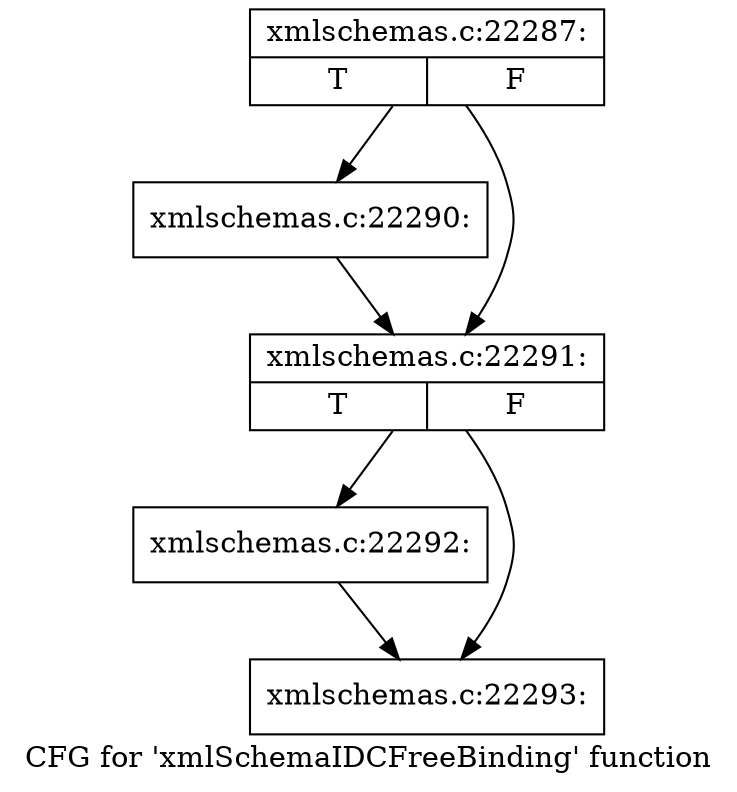 digraph "CFG for 'xmlSchemaIDCFreeBinding' function" {
	label="CFG for 'xmlSchemaIDCFreeBinding' function";

	Node0x55d026708a30 [shape=record,label="{xmlschemas.c:22287:|{<s0>T|<s1>F}}"];
	Node0x55d026708a30 -> Node0x55d026701490;
	Node0x55d026708a30 -> Node0x55d0267014e0;
	Node0x55d026701490 [shape=record,label="{xmlschemas.c:22290:}"];
	Node0x55d026701490 -> Node0x55d0267014e0;
	Node0x55d0267014e0 [shape=record,label="{xmlschemas.c:22291:|{<s0>T|<s1>F}}"];
	Node0x55d0267014e0 -> Node0x55d02670ab40;
	Node0x55d0267014e0 -> Node0x55d02670ab90;
	Node0x55d02670ab40 [shape=record,label="{xmlschemas.c:22292:}"];
	Node0x55d02670ab40 -> Node0x55d02670ab90;
	Node0x55d02670ab90 [shape=record,label="{xmlschemas.c:22293:}"];
}
